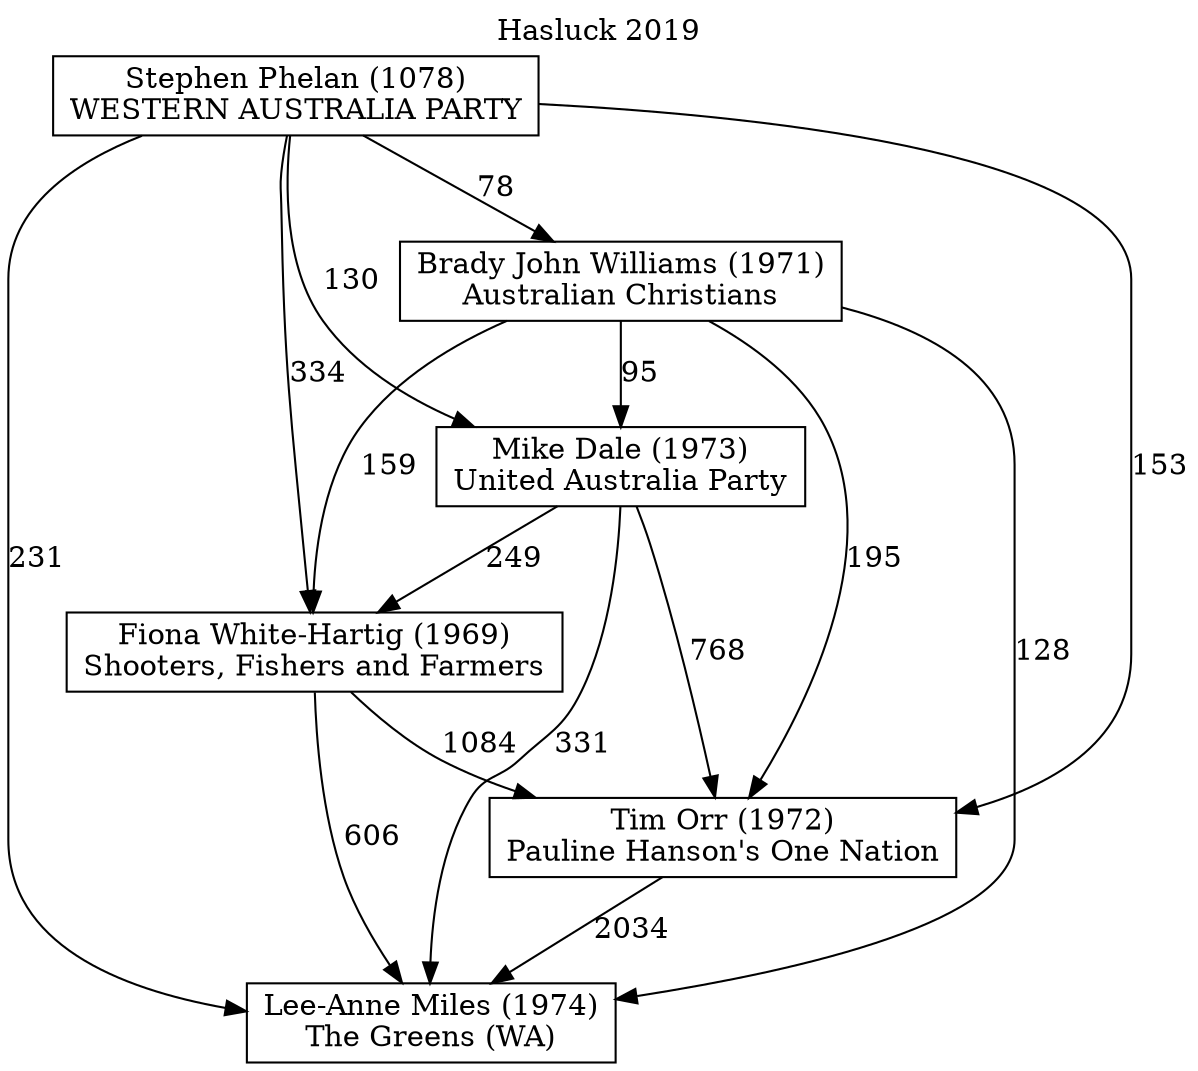 // House preference flow
digraph "Lee-Anne Miles (1974)_Hasluck_2019" {
	graph [label="Hasluck 2019" labelloc=t mclimit=10]
	node [shape=box]
	"Lee-Anne Miles (1974)" [label="Lee-Anne Miles (1974)
The Greens (WA)"]
	"Tim Orr (1972)" [label="Tim Orr (1972)
Pauline Hanson's One Nation"]
	"Fiona White-Hartig (1969)" [label="Fiona White-Hartig (1969)
Shooters, Fishers and Farmers"]
	"Mike Dale (1973)" [label="Mike Dale (1973)
United Australia Party"]
	"Brady John Williams (1971)" [label="Brady John Williams (1971)
Australian Christians"]
	"Stephen Phelan (1078)" [label="Stephen Phelan (1078)
WESTERN AUSTRALIA PARTY"]
	"Lee-Anne Miles (1974)" [label="Lee-Anne Miles (1974)
The Greens (WA)"]
	"Fiona White-Hartig (1969)" [label="Fiona White-Hartig (1969)
Shooters, Fishers and Farmers"]
	"Mike Dale (1973)" [label="Mike Dale (1973)
United Australia Party"]
	"Brady John Williams (1971)" [label="Brady John Williams (1971)
Australian Christians"]
	"Stephen Phelan (1078)" [label="Stephen Phelan (1078)
WESTERN AUSTRALIA PARTY"]
	"Lee-Anne Miles (1974)" [label="Lee-Anne Miles (1974)
The Greens (WA)"]
	"Mike Dale (1973)" [label="Mike Dale (1973)
United Australia Party"]
	"Brady John Williams (1971)" [label="Brady John Williams (1971)
Australian Christians"]
	"Stephen Phelan (1078)" [label="Stephen Phelan (1078)
WESTERN AUSTRALIA PARTY"]
	"Lee-Anne Miles (1974)" [label="Lee-Anne Miles (1974)
The Greens (WA)"]
	"Brady John Williams (1971)" [label="Brady John Williams (1971)
Australian Christians"]
	"Stephen Phelan (1078)" [label="Stephen Phelan (1078)
WESTERN AUSTRALIA PARTY"]
	"Lee-Anne Miles (1974)" [label="Lee-Anne Miles (1974)
The Greens (WA)"]
	"Stephen Phelan (1078)" [label="Stephen Phelan (1078)
WESTERN AUSTRALIA PARTY"]
	"Stephen Phelan (1078)" [label="Stephen Phelan (1078)
WESTERN AUSTRALIA PARTY"]
	"Brady John Williams (1971)" [label="Brady John Williams (1971)
Australian Christians"]
	"Stephen Phelan (1078)" [label="Stephen Phelan (1078)
WESTERN AUSTRALIA PARTY"]
	"Stephen Phelan (1078)" [label="Stephen Phelan (1078)
WESTERN AUSTRALIA PARTY"]
	"Mike Dale (1973)" [label="Mike Dale (1973)
United Australia Party"]
	"Brady John Williams (1971)" [label="Brady John Williams (1971)
Australian Christians"]
	"Stephen Phelan (1078)" [label="Stephen Phelan (1078)
WESTERN AUSTRALIA PARTY"]
	"Mike Dale (1973)" [label="Mike Dale (1973)
United Australia Party"]
	"Stephen Phelan (1078)" [label="Stephen Phelan (1078)
WESTERN AUSTRALIA PARTY"]
	"Stephen Phelan (1078)" [label="Stephen Phelan (1078)
WESTERN AUSTRALIA PARTY"]
	"Brady John Williams (1971)" [label="Brady John Williams (1971)
Australian Christians"]
	"Stephen Phelan (1078)" [label="Stephen Phelan (1078)
WESTERN AUSTRALIA PARTY"]
	"Stephen Phelan (1078)" [label="Stephen Phelan (1078)
WESTERN AUSTRALIA PARTY"]
	"Fiona White-Hartig (1969)" [label="Fiona White-Hartig (1969)
Shooters, Fishers and Farmers"]
	"Mike Dale (1973)" [label="Mike Dale (1973)
United Australia Party"]
	"Brady John Williams (1971)" [label="Brady John Williams (1971)
Australian Christians"]
	"Stephen Phelan (1078)" [label="Stephen Phelan (1078)
WESTERN AUSTRALIA PARTY"]
	"Fiona White-Hartig (1969)" [label="Fiona White-Hartig (1969)
Shooters, Fishers and Farmers"]
	"Brady John Williams (1971)" [label="Brady John Williams (1971)
Australian Christians"]
	"Stephen Phelan (1078)" [label="Stephen Phelan (1078)
WESTERN AUSTRALIA PARTY"]
	"Fiona White-Hartig (1969)" [label="Fiona White-Hartig (1969)
Shooters, Fishers and Farmers"]
	"Stephen Phelan (1078)" [label="Stephen Phelan (1078)
WESTERN AUSTRALIA PARTY"]
	"Stephen Phelan (1078)" [label="Stephen Phelan (1078)
WESTERN AUSTRALIA PARTY"]
	"Brady John Williams (1971)" [label="Brady John Williams (1971)
Australian Christians"]
	"Stephen Phelan (1078)" [label="Stephen Phelan (1078)
WESTERN AUSTRALIA PARTY"]
	"Stephen Phelan (1078)" [label="Stephen Phelan (1078)
WESTERN AUSTRALIA PARTY"]
	"Mike Dale (1973)" [label="Mike Dale (1973)
United Australia Party"]
	"Brady John Williams (1971)" [label="Brady John Williams (1971)
Australian Christians"]
	"Stephen Phelan (1078)" [label="Stephen Phelan (1078)
WESTERN AUSTRALIA PARTY"]
	"Mike Dale (1973)" [label="Mike Dale (1973)
United Australia Party"]
	"Stephen Phelan (1078)" [label="Stephen Phelan (1078)
WESTERN AUSTRALIA PARTY"]
	"Stephen Phelan (1078)" [label="Stephen Phelan (1078)
WESTERN AUSTRALIA PARTY"]
	"Brady John Williams (1971)" [label="Brady John Williams (1971)
Australian Christians"]
	"Stephen Phelan (1078)" [label="Stephen Phelan (1078)
WESTERN AUSTRALIA PARTY"]
	"Stephen Phelan (1078)" [label="Stephen Phelan (1078)
WESTERN AUSTRALIA PARTY"]
	"Tim Orr (1972)" [label="Tim Orr (1972)
Pauline Hanson's One Nation"]
	"Fiona White-Hartig (1969)" [label="Fiona White-Hartig (1969)
Shooters, Fishers and Farmers"]
	"Mike Dale (1973)" [label="Mike Dale (1973)
United Australia Party"]
	"Brady John Williams (1971)" [label="Brady John Williams (1971)
Australian Christians"]
	"Stephen Phelan (1078)" [label="Stephen Phelan (1078)
WESTERN AUSTRALIA PARTY"]
	"Tim Orr (1972)" [label="Tim Orr (1972)
Pauline Hanson's One Nation"]
	"Mike Dale (1973)" [label="Mike Dale (1973)
United Australia Party"]
	"Brady John Williams (1971)" [label="Brady John Williams (1971)
Australian Christians"]
	"Stephen Phelan (1078)" [label="Stephen Phelan (1078)
WESTERN AUSTRALIA PARTY"]
	"Tim Orr (1972)" [label="Tim Orr (1972)
Pauline Hanson's One Nation"]
	"Brady John Williams (1971)" [label="Brady John Williams (1971)
Australian Christians"]
	"Stephen Phelan (1078)" [label="Stephen Phelan (1078)
WESTERN AUSTRALIA PARTY"]
	"Tim Orr (1972)" [label="Tim Orr (1972)
Pauline Hanson's One Nation"]
	"Stephen Phelan (1078)" [label="Stephen Phelan (1078)
WESTERN AUSTRALIA PARTY"]
	"Stephen Phelan (1078)" [label="Stephen Phelan (1078)
WESTERN AUSTRALIA PARTY"]
	"Brady John Williams (1971)" [label="Brady John Williams (1971)
Australian Christians"]
	"Stephen Phelan (1078)" [label="Stephen Phelan (1078)
WESTERN AUSTRALIA PARTY"]
	"Stephen Phelan (1078)" [label="Stephen Phelan (1078)
WESTERN AUSTRALIA PARTY"]
	"Mike Dale (1973)" [label="Mike Dale (1973)
United Australia Party"]
	"Brady John Williams (1971)" [label="Brady John Williams (1971)
Australian Christians"]
	"Stephen Phelan (1078)" [label="Stephen Phelan (1078)
WESTERN AUSTRALIA PARTY"]
	"Mike Dale (1973)" [label="Mike Dale (1973)
United Australia Party"]
	"Stephen Phelan (1078)" [label="Stephen Phelan (1078)
WESTERN AUSTRALIA PARTY"]
	"Stephen Phelan (1078)" [label="Stephen Phelan (1078)
WESTERN AUSTRALIA PARTY"]
	"Brady John Williams (1971)" [label="Brady John Williams (1971)
Australian Christians"]
	"Stephen Phelan (1078)" [label="Stephen Phelan (1078)
WESTERN AUSTRALIA PARTY"]
	"Stephen Phelan (1078)" [label="Stephen Phelan (1078)
WESTERN AUSTRALIA PARTY"]
	"Fiona White-Hartig (1969)" [label="Fiona White-Hartig (1969)
Shooters, Fishers and Farmers"]
	"Mike Dale (1973)" [label="Mike Dale (1973)
United Australia Party"]
	"Brady John Williams (1971)" [label="Brady John Williams (1971)
Australian Christians"]
	"Stephen Phelan (1078)" [label="Stephen Phelan (1078)
WESTERN AUSTRALIA PARTY"]
	"Fiona White-Hartig (1969)" [label="Fiona White-Hartig (1969)
Shooters, Fishers and Farmers"]
	"Brady John Williams (1971)" [label="Brady John Williams (1971)
Australian Christians"]
	"Stephen Phelan (1078)" [label="Stephen Phelan (1078)
WESTERN AUSTRALIA PARTY"]
	"Fiona White-Hartig (1969)" [label="Fiona White-Hartig (1969)
Shooters, Fishers and Farmers"]
	"Stephen Phelan (1078)" [label="Stephen Phelan (1078)
WESTERN AUSTRALIA PARTY"]
	"Stephen Phelan (1078)" [label="Stephen Phelan (1078)
WESTERN AUSTRALIA PARTY"]
	"Brady John Williams (1971)" [label="Brady John Williams (1971)
Australian Christians"]
	"Stephen Phelan (1078)" [label="Stephen Phelan (1078)
WESTERN AUSTRALIA PARTY"]
	"Stephen Phelan (1078)" [label="Stephen Phelan (1078)
WESTERN AUSTRALIA PARTY"]
	"Mike Dale (1973)" [label="Mike Dale (1973)
United Australia Party"]
	"Brady John Williams (1971)" [label="Brady John Williams (1971)
Australian Christians"]
	"Stephen Phelan (1078)" [label="Stephen Phelan (1078)
WESTERN AUSTRALIA PARTY"]
	"Mike Dale (1973)" [label="Mike Dale (1973)
United Australia Party"]
	"Stephen Phelan (1078)" [label="Stephen Phelan (1078)
WESTERN AUSTRALIA PARTY"]
	"Stephen Phelan (1078)" [label="Stephen Phelan (1078)
WESTERN AUSTRALIA PARTY"]
	"Brady John Williams (1971)" [label="Brady John Williams (1971)
Australian Christians"]
	"Stephen Phelan (1078)" [label="Stephen Phelan (1078)
WESTERN AUSTRALIA PARTY"]
	"Stephen Phelan (1078)" [label="Stephen Phelan (1078)
WESTERN AUSTRALIA PARTY"]
	"Tim Orr (1972)" -> "Lee-Anne Miles (1974)" [label=2034]
	"Fiona White-Hartig (1969)" -> "Tim Orr (1972)" [label=1084]
	"Mike Dale (1973)" -> "Fiona White-Hartig (1969)" [label=249]
	"Brady John Williams (1971)" -> "Mike Dale (1973)" [label=95]
	"Stephen Phelan (1078)" -> "Brady John Williams (1971)" [label=78]
	"Fiona White-Hartig (1969)" -> "Lee-Anne Miles (1974)" [label=606]
	"Mike Dale (1973)" -> "Lee-Anne Miles (1974)" [label=331]
	"Brady John Williams (1971)" -> "Lee-Anne Miles (1974)" [label=128]
	"Stephen Phelan (1078)" -> "Lee-Anne Miles (1974)" [label=231]
	"Stephen Phelan (1078)" -> "Mike Dale (1973)" [label=130]
	"Brady John Williams (1971)" -> "Fiona White-Hartig (1969)" [label=159]
	"Stephen Phelan (1078)" -> "Fiona White-Hartig (1969)" [label=334]
	"Mike Dale (1973)" -> "Tim Orr (1972)" [label=768]
	"Brady John Williams (1971)" -> "Tim Orr (1972)" [label=195]
	"Stephen Phelan (1078)" -> "Tim Orr (1972)" [label=153]
}
